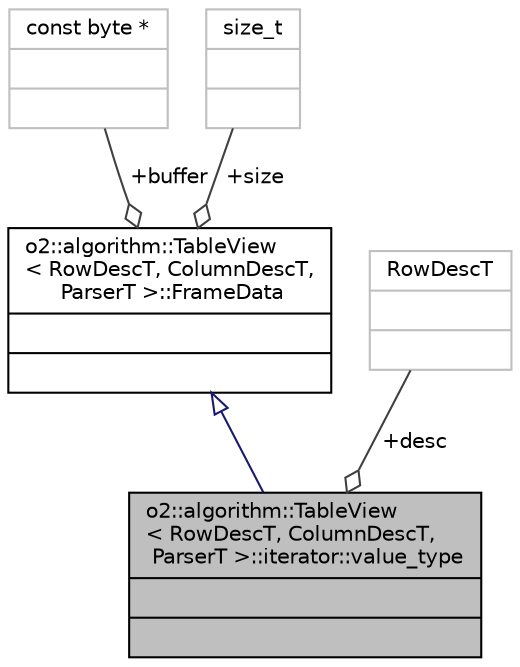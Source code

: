 digraph "o2::algorithm::TableView&lt; RowDescT, ColumnDescT, ParserT &gt;::iterator::value_type"
{
 // INTERACTIVE_SVG=YES
  bgcolor="transparent";
  edge [fontname="Helvetica",fontsize="10",labelfontname="Helvetica",labelfontsize="10"];
  node [fontname="Helvetica",fontsize="10",shape=record];
  Node1 [label="{o2::algorithm::TableView\l\< RowDescT, ColumnDescT,\l ParserT \>::iterator::value_type\n||}",height=0.2,width=0.4,color="black", fillcolor="grey75", style="filled" fontcolor="black"];
  Node2 -> Node1 [dir="back",color="midnightblue",fontsize="10",style="solid",arrowtail="onormal",fontname="Helvetica"];
  Node2 [label="{o2::algorithm::TableView\l\< RowDescT, ColumnDescT,\l ParserT \>::FrameData\n||}",height=0.2,width=0.4,color="black",URL="$d9/d66/structo2_1_1algorithm_1_1TableView_1_1FrameData.html",tooltip="descriptor pointing to payload of one frame "];
  Node3 -> Node2 [color="grey25",fontsize="10",style="solid",label=" +buffer" ,arrowhead="odiamond",fontname="Helvetica"];
  Node3 [label="{const byte *\n||}",height=0.2,width=0.4,color="grey75"];
  Node4 -> Node2 [color="grey25",fontsize="10",style="solid",label=" +size" ,arrowhead="odiamond",fontname="Helvetica"];
  Node4 [label="{size_t\n||}",height=0.2,width=0.4,color="grey75"];
  Node5 -> Node1 [color="grey25",fontsize="10",style="solid",label=" +desc" ,arrowhead="odiamond",fontname="Helvetica"];
  Node5 [label="{RowDescT\n||}",height=0.2,width=0.4,color="grey75"];
}
